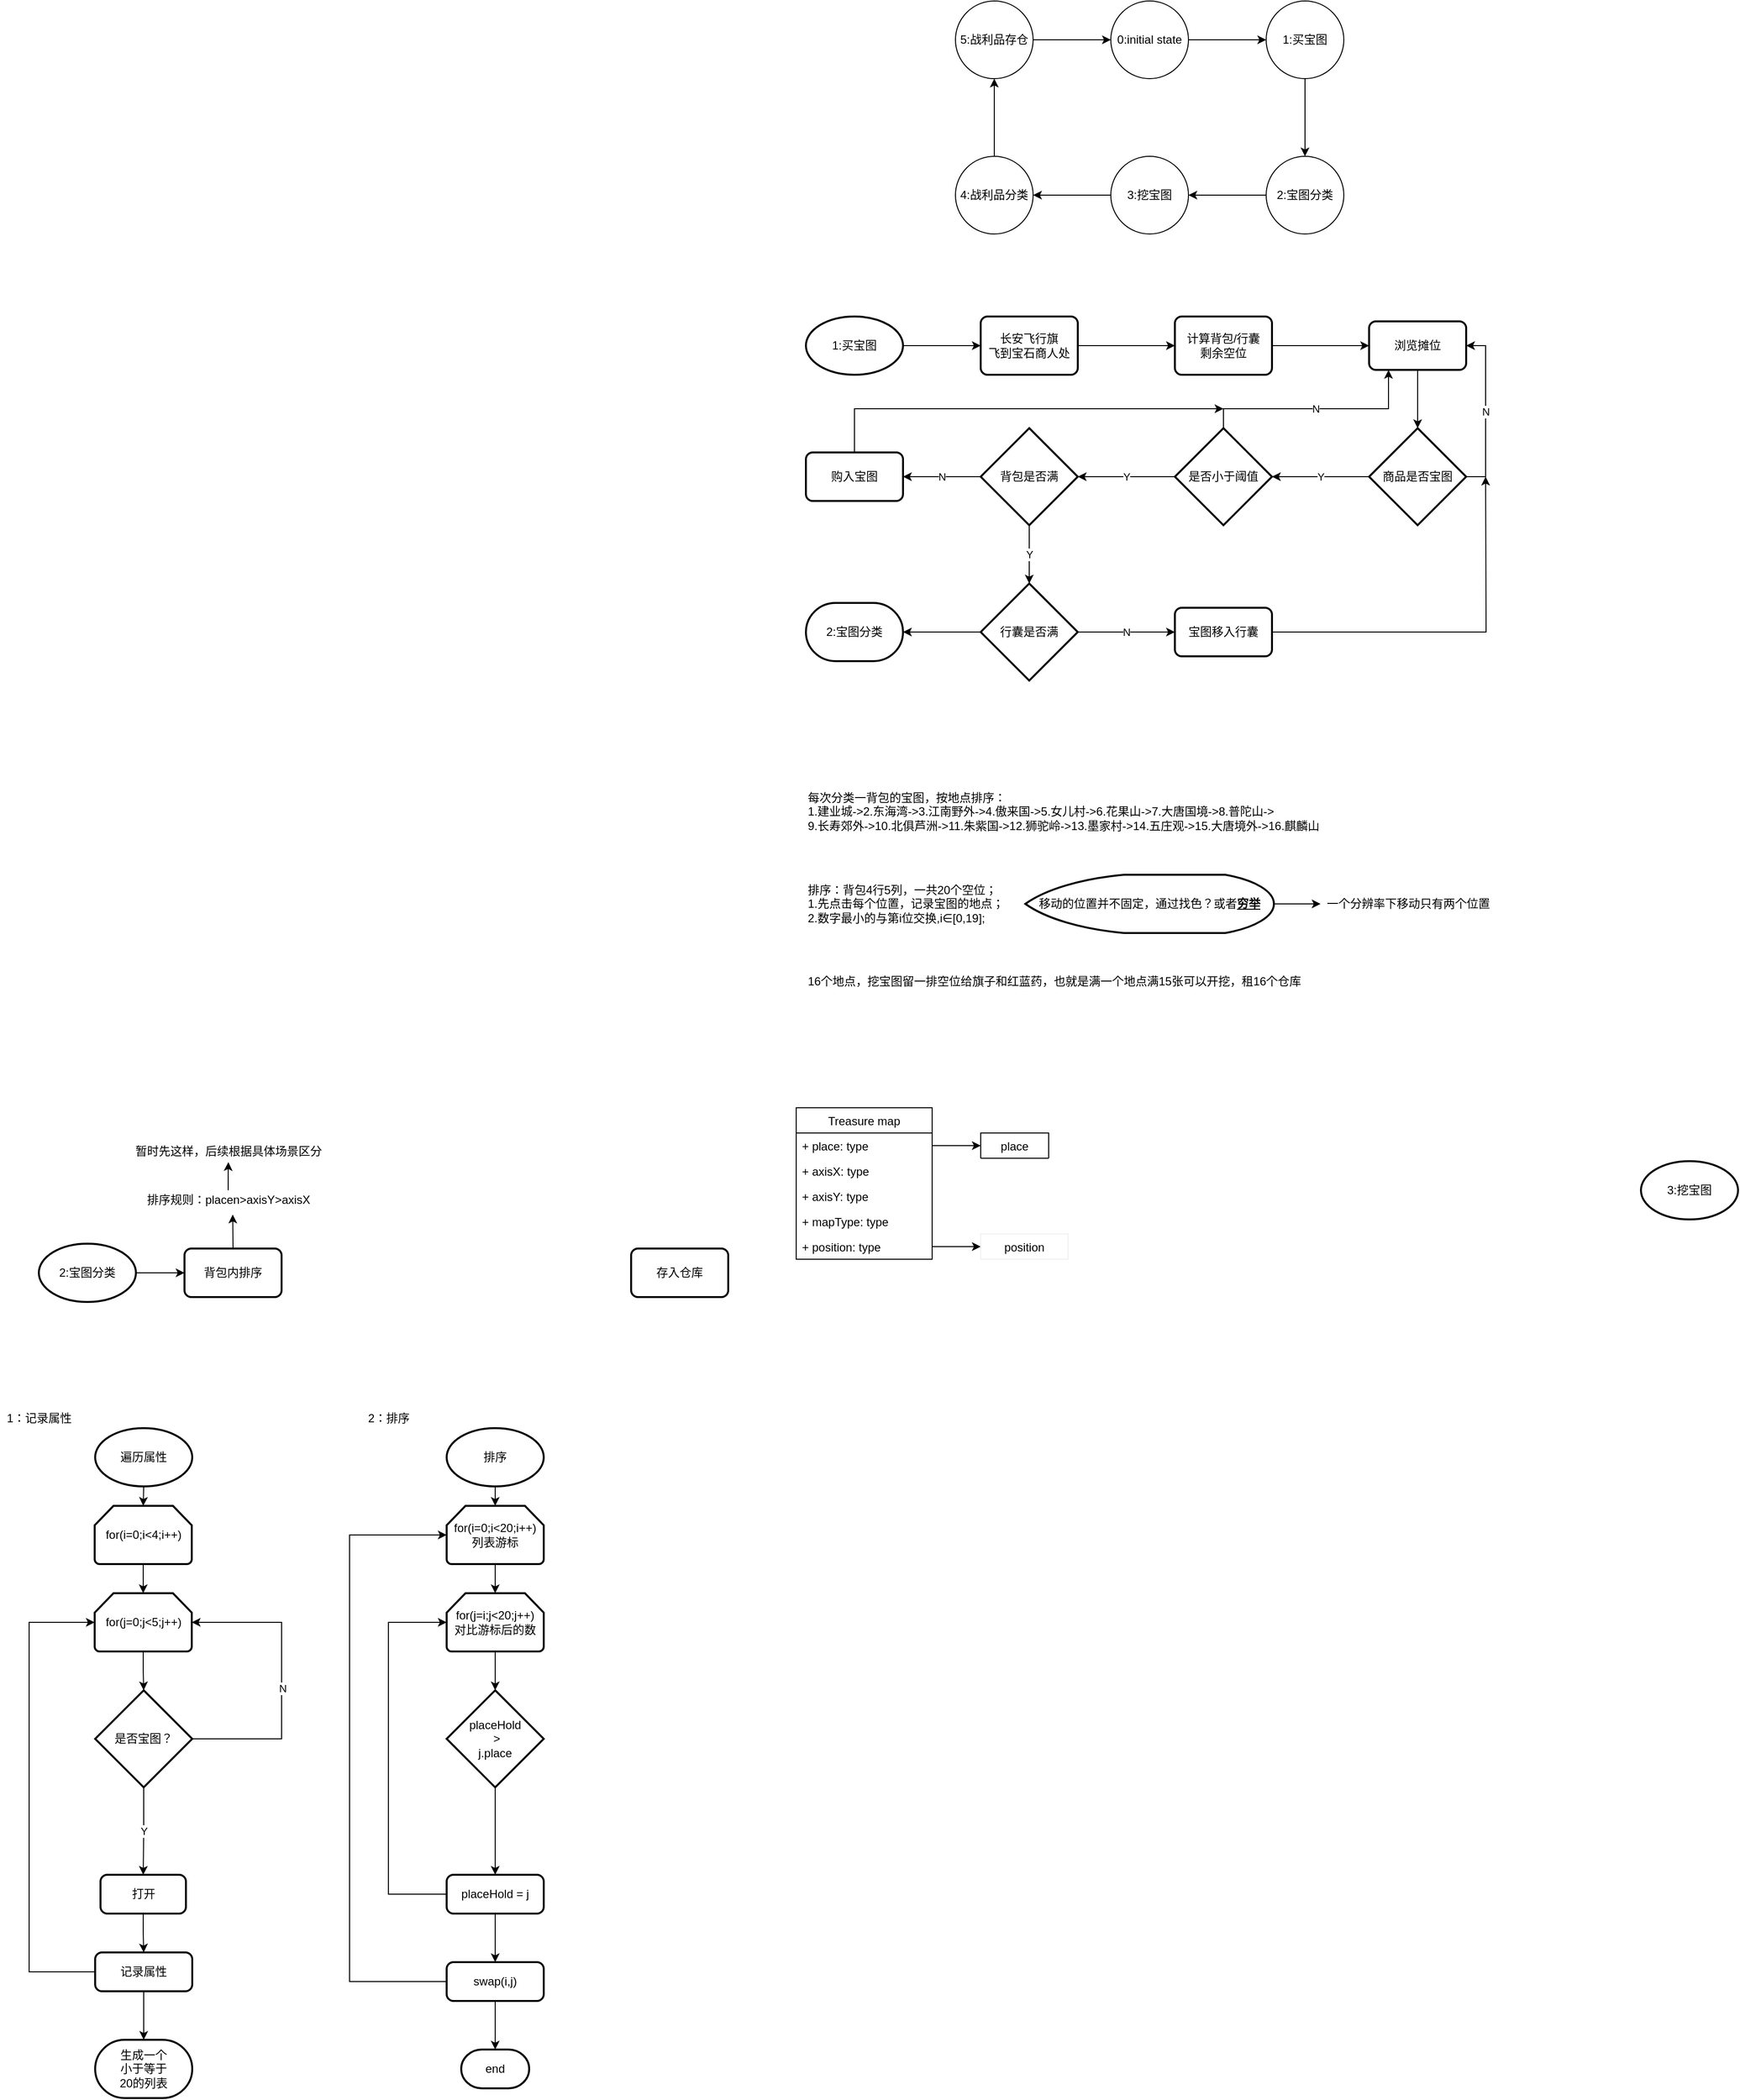 <mxfile version="14.1.8" type="device"><diagram id="gUuXbQwl-zZjovnJtOdA" name="第 1 页"><mxGraphModel dx="1210" dy="705" grid="1" gridSize="10" guides="1" tooltips="1" connect="1" arrows="1" fold="1" page="1" pageScale="1" pageWidth="827" pageHeight="1169" math="0" shadow="0"><root><mxCell id="0"/><mxCell id="1" parent="0"/><mxCell id="kS6UL8YkrD5KQLBfYXW--7" style="edgeStyle=orthogonalEdgeStyle;rounded=0;orthogonalLoop=1;jettySize=auto;html=1;entryX=0;entryY=0.5;entryDx=0;entryDy=0;" parent="1" source="kS6UL8YkrD5KQLBfYXW--2" target="kS6UL8YkrD5KQLBfYXW--4" edge="1"><mxGeometry relative="1" as="geometry"/></mxCell><mxCell id="kS6UL8YkrD5KQLBfYXW--2" value="&lt;span&gt;0:initial state&lt;/span&gt;" style="ellipse;whiteSpace=wrap;html=1;aspect=fixed;" parent="1" vertex="1"><mxGeometry x="374" y="40" width="80" height="80" as="geometry"/></mxCell><mxCell id="kS6UL8YkrD5KQLBfYXW--10" style="edgeStyle=orthogonalEdgeStyle;rounded=0;orthogonalLoop=1;jettySize=auto;html=1;entryX=1;entryY=0.5;entryDx=0;entryDy=0;" parent="1" source="kS6UL8YkrD5KQLBfYXW--3" target="kS6UL8YkrD5KQLBfYXW--6" edge="1"><mxGeometry relative="1" as="geometry"/></mxCell><mxCell id="kS6UL8YkrD5KQLBfYXW--3" value="3:挖宝图" style="ellipse;whiteSpace=wrap;html=1;aspect=fixed;" parent="1" vertex="1"><mxGeometry x="374" y="200" width="80" height="80" as="geometry"/></mxCell><mxCell id="kS6UL8YkrD5KQLBfYXW--8" style="edgeStyle=orthogonalEdgeStyle;rounded=0;orthogonalLoop=1;jettySize=auto;html=1;entryX=0.5;entryY=0;entryDx=0;entryDy=0;" parent="1" source="kS6UL8YkrD5KQLBfYXW--4" target="kS6UL8YkrD5KQLBfYXW--5" edge="1"><mxGeometry relative="1" as="geometry"/></mxCell><mxCell id="kS6UL8YkrD5KQLBfYXW--4" value="1:买宝图" style="ellipse;whiteSpace=wrap;html=1;aspect=fixed;" parent="1" vertex="1"><mxGeometry x="534" y="40" width="80" height="80" as="geometry"/></mxCell><mxCell id="kS6UL8YkrD5KQLBfYXW--9" style="edgeStyle=orthogonalEdgeStyle;rounded=0;orthogonalLoop=1;jettySize=auto;html=1;entryX=1;entryY=0.5;entryDx=0;entryDy=0;" parent="1" source="kS6UL8YkrD5KQLBfYXW--5" target="kS6UL8YkrD5KQLBfYXW--3" edge="1"><mxGeometry relative="1" as="geometry"/></mxCell><mxCell id="kS6UL8YkrD5KQLBfYXW--5" value="2:宝图分类" style="ellipse;whiteSpace=wrap;html=1;aspect=fixed;" parent="1" vertex="1"><mxGeometry x="534" y="200" width="80" height="80" as="geometry"/></mxCell><mxCell id="kS6UL8YkrD5KQLBfYXW--13" style="edgeStyle=orthogonalEdgeStyle;rounded=0;orthogonalLoop=1;jettySize=auto;html=1;entryX=0.5;entryY=1;entryDx=0;entryDy=0;" parent="1" source="kS6UL8YkrD5KQLBfYXW--6" target="kS6UL8YkrD5KQLBfYXW--12" edge="1"><mxGeometry relative="1" as="geometry"/></mxCell><mxCell id="kS6UL8YkrD5KQLBfYXW--6" value="4:战利品分类" style="ellipse;whiteSpace=wrap;html=1;aspect=fixed;" parent="1" vertex="1"><mxGeometry x="214" y="200" width="80" height="80" as="geometry"/></mxCell><mxCell id="kS6UL8YkrD5KQLBfYXW--14" style="edgeStyle=orthogonalEdgeStyle;rounded=0;orthogonalLoop=1;jettySize=auto;html=1;entryX=0;entryY=0.5;entryDx=0;entryDy=0;" parent="1" source="kS6UL8YkrD5KQLBfYXW--12" target="kS6UL8YkrD5KQLBfYXW--2" edge="1"><mxGeometry relative="1" as="geometry"/></mxCell><mxCell id="kS6UL8YkrD5KQLBfYXW--12" value="5:战利品存仓" style="ellipse;whiteSpace=wrap;html=1;aspect=fixed;" parent="1" vertex="1"><mxGeometry x="214" y="40" width="80" height="80" as="geometry"/></mxCell><mxCell id="kS6UL8YkrD5KQLBfYXW--43" style="edgeStyle=orthogonalEdgeStyle;rounded=0;orthogonalLoop=1;jettySize=auto;html=1;entryX=0;entryY=0.5;entryDx=0;entryDy=0;" parent="1" source="kS6UL8YkrD5KQLBfYXW--28" target="kS6UL8YkrD5KQLBfYXW--31" edge="1"><mxGeometry relative="1" as="geometry"/></mxCell><mxCell id="kS6UL8YkrD5KQLBfYXW--28" value="1:买宝图" style="strokeWidth=2;html=1;shape=mxgraph.flowchart.start_1;whiteSpace=wrap;" parent="1" vertex="1"><mxGeometry x="60" y="365" width="100" height="60" as="geometry"/></mxCell><mxCell id="kS6UL8YkrD5KQLBfYXW--45" style="edgeStyle=orthogonalEdgeStyle;rounded=0;orthogonalLoop=1;jettySize=auto;html=1;entryX=0;entryY=0.5;entryDx=0;entryDy=0;" parent="1" source="kS6UL8YkrD5KQLBfYXW--29" target="kS6UL8YkrD5KQLBfYXW--32" edge="1"><mxGeometry relative="1" as="geometry"/></mxCell><mxCell id="kS6UL8YkrD5KQLBfYXW--29" value="计算背包/行囊&lt;br&gt;剩余空位" style="rounded=1;whiteSpace=wrap;html=1;absoluteArcSize=1;arcSize=14;strokeWidth=2;" parent="1" vertex="1"><mxGeometry x="440" y="365" width="100" height="60" as="geometry"/></mxCell><mxCell id="kS6UL8YkrD5KQLBfYXW--44" style="edgeStyle=orthogonalEdgeStyle;rounded=0;orthogonalLoop=1;jettySize=auto;html=1;entryX=0;entryY=0.5;entryDx=0;entryDy=0;" parent="1" source="kS6UL8YkrD5KQLBfYXW--31" target="kS6UL8YkrD5KQLBfYXW--29" edge="1"><mxGeometry relative="1" as="geometry"/></mxCell><mxCell id="kS6UL8YkrD5KQLBfYXW--31" value="&lt;span&gt;长安飞行旗&lt;/span&gt;&lt;br&gt;&lt;span&gt;飞到宝石商人处&lt;/span&gt;" style="rounded=1;whiteSpace=wrap;html=1;absoluteArcSize=1;arcSize=14;strokeWidth=2;" parent="1" vertex="1"><mxGeometry x="240" y="365" width="100" height="60" as="geometry"/></mxCell><mxCell id="kS6UL8YkrD5KQLBfYXW--46" style="edgeStyle=orthogonalEdgeStyle;rounded=0;orthogonalLoop=1;jettySize=auto;html=1;entryX=0.5;entryY=0;entryDx=0;entryDy=0;entryPerimeter=0;" parent="1" source="kS6UL8YkrD5KQLBfYXW--32" target="kS6UL8YkrD5KQLBfYXW--33" edge="1"><mxGeometry relative="1" as="geometry"/></mxCell><mxCell id="kS6UL8YkrD5KQLBfYXW--32" value="&lt;span&gt;浏览摊位&lt;/span&gt;" style="rounded=1;whiteSpace=wrap;html=1;absoluteArcSize=1;arcSize=14;strokeWidth=2;" parent="1" vertex="1"><mxGeometry x="640" y="370" width="100" height="50" as="geometry"/></mxCell><mxCell id="kS6UL8YkrD5KQLBfYXW--47" value="Y" style="edgeStyle=orthogonalEdgeStyle;rounded=0;orthogonalLoop=1;jettySize=auto;html=1;entryX=1;entryY=0.5;entryDx=0;entryDy=0;entryPerimeter=0;" parent="1" source="kS6UL8YkrD5KQLBfYXW--33" target="kS6UL8YkrD5KQLBfYXW--34" edge="1"><mxGeometry relative="1" as="geometry"/></mxCell><mxCell id="kS6UL8YkrD5KQLBfYXW--50" value="N" style="edgeStyle=orthogonalEdgeStyle;rounded=0;orthogonalLoop=1;jettySize=auto;html=1;entryX=1;entryY=0.5;entryDx=0;entryDy=0;" parent="1" source="kS6UL8YkrD5KQLBfYXW--33" target="kS6UL8YkrD5KQLBfYXW--32" edge="1"><mxGeometry relative="1" as="geometry"><Array as="points"><mxPoint x="760" y="530"/><mxPoint x="760" y="395"/></Array></mxGeometry></mxCell><mxCell id="kS6UL8YkrD5KQLBfYXW--33" value="商品是否宝图" style="strokeWidth=2;html=1;shape=mxgraph.flowchart.decision;whiteSpace=wrap;" parent="1" vertex="1"><mxGeometry x="640" y="480" width="100" height="100" as="geometry"/></mxCell><mxCell id="kS6UL8YkrD5KQLBfYXW--48" value="Y" style="edgeStyle=orthogonalEdgeStyle;rounded=0;orthogonalLoop=1;jettySize=auto;html=1;entryX=1;entryY=0.5;entryDx=0;entryDy=0;entryPerimeter=0;" parent="1" source="kS6UL8YkrD5KQLBfYXW--34" target="kS6UL8YkrD5KQLBfYXW--42" edge="1"><mxGeometry relative="1" as="geometry"/></mxCell><mxCell id="kS6UL8YkrD5KQLBfYXW--51" value="N" style="edgeStyle=orthogonalEdgeStyle;rounded=0;orthogonalLoop=1;jettySize=auto;html=1;" parent="1" source="kS6UL8YkrD5KQLBfYXW--34" edge="1"><mxGeometry relative="1" as="geometry"><mxPoint x="660" y="420" as="targetPoint"/><Array as="points"><mxPoint x="490" y="460"/><mxPoint x="660" y="460"/></Array></mxGeometry></mxCell><mxCell id="kS6UL8YkrD5KQLBfYXW--34" value="是否小于阈值" style="strokeWidth=2;html=1;shape=mxgraph.flowchart.decision;whiteSpace=wrap;" parent="1" vertex="1"><mxGeometry x="440" y="480" width="100" height="100" as="geometry"/></mxCell><mxCell id="kS6UL8YkrD5KQLBfYXW--53" style="edgeStyle=orthogonalEdgeStyle;rounded=0;orthogonalLoop=1;jettySize=auto;html=1;exitX=0.5;exitY=0;exitDx=0;exitDy=0;" parent="1" source="kS6UL8YkrD5KQLBfYXW--41" edge="1"><mxGeometry relative="1" as="geometry"><mxPoint x="490" y="460" as="targetPoint"/><Array as="points"><mxPoint x="110" y="460"/></Array></mxGeometry></mxCell><mxCell id="kS6UL8YkrD5KQLBfYXW--41" value="购入宝图" style="rounded=1;whiteSpace=wrap;html=1;absoluteArcSize=1;arcSize=14;strokeWidth=2;" parent="1" vertex="1"><mxGeometry x="60" y="505" width="100" height="50" as="geometry"/></mxCell><mxCell id="kS6UL8YkrD5KQLBfYXW--49" value="N" style="edgeStyle=orthogonalEdgeStyle;rounded=0;orthogonalLoop=1;jettySize=auto;html=1;entryX=1;entryY=0.5;entryDx=0;entryDy=0;" parent="1" source="kS6UL8YkrD5KQLBfYXW--42" target="kS6UL8YkrD5KQLBfYXW--41" edge="1"><mxGeometry relative="1" as="geometry"/></mxCell><mxCell id="kS6UL8YkrD5KQLBfYXW--55" value="Y" style="edgeStyle=orthogonalEdgeStyle;rounded=0;orthogonalLoop=1;jettySize=auto;html=1;entryX=0.5;entryY=0;entryDx=0;entryDy=0;entryPerimeter=0;" parent="1" source="kS6UL8YkrD5KQLBfYXW--42" target="kS6UL8YkrD5KQLBfYXW--54" edge="1"><mxGeometry relative="1" as="geometry"/></mxCell><mxCell id="kS6UL8YkrD5KQLBfYXW--42" value="背包是否满" style="strokeWidth=2;html=1;shape=mxgraph.flowchart.decision;whiteSpace=wrap;" parent="1" vertex="1"><mxGeometry x="240" y="480" width="100" height="100" as="geometry"/></mxCell><mxCell id="kS6UL8YkrD5KQLBfYXW--57" style="edgeStyle=orthogonalEdgeStyle;rounded=0;orthogonalLoop=1;jettySize=auto;html=1;" parent="1" source="kS6UL8YkrD5KQLBfYXW--52" edge="1"><mxGeometry relative="1" as="geometry"><mxPoint x="760" y="530" as="targetPoint"/></mxGeometry></mxCell><mxCell id="kS6UL8YkrD5KQLBfYXW--52" value="宝图移入行囊" style="rounded=1;whiteSpace=wrap;html=1;absoluteArcSize=1;arcSize=14;strokeWidth=2;" parent="1" vertex="1"><mxGeometry x="440" y="665" width="100" height="50" as="geometry"/></mxCell><mxCell id="kS6UL8YkrD5KQLBfYXW--56" value="N" style="edgeStyle=orthogonalEdgeStyle;rounded=0;orthogonalLoop=1;jettySize=auto;html=1;entryX=0;entryY=0.5;entryDx=0;entryDy=0;" parent="1" source="kS6UL8YkrD5KQLBfYXW--54" target="kS6UL8YkrD5KQLBfYXW--52" edge="1"><mxGeometry relative="1" as="geometry"/></mxCell><mxCell id="kS6UL8YkrD5KQLBfYXW--59" style="edgeStyle=orthogonalEdgeStyle;rounded=0;orthogonalLoop=1;jettySize=auto;html=1;entryX=1;entryY=0.5;entryDx=0;entryDy=0;entryPerimeter=0;" parent="1" source="kS6UL8YkrD5KQLBfYXW--54" target="kS6UL8YkrD5KQLBfYXW--58" edge="1"><mxGeometry relative="1" as="geometry"/></mxCell><mxCell id="kS6UL8YkrD5KQLBfYXW--54" value="行囊是否满" style="strokeWidth=2;html=1;shape=mxgraph.flowchart.decision;whiteSpace=wrap;" parent="1" vertex="1"><mxGeometry x="240" y="640" width="100" height="100" as="geometry"/></mxCell><mxCell id="kS6UL8YkrD5KQLBfYXW--58" value="2:宝图分类" style="strokeWidth=2;html=1;shape=mxgraph.flowchart.terminator;whiteSpace=wrap;" parent="1" vertex="1"><mxGeometry x="60" y="660" width="100" height="60" as="geometry"/></mxCell><mxCell id="lgaUjvDQBnJmGDdSgXHG-50" style="edgeStyle=orthogonalEdgeStyle;rounded=0;orthogonalLoop=1;jettySize=auto;html=1;entryX=0;entryY=0.5;entryDx=0;entryDy=0;" parent="1" source="kS6UL8YkrD5KQLBfYXW--60" target="kS6UL8YkrD5KQLBfYXW--65" edge="1"><mxGeometry relative="1" as="geometry"/></mxCell><mxCell id="kS6UL8YkrD5KQLBfYXW--60" value="2:宝图分类" style="strokeWidth=2;html=1;shape=mxgraph.flowchart.start_1;whiteSpace=wrap;" parent="1" vertex="1"><mxGeometry x="-730" y="1320" width="100" height="60" as="geometry"/></mxCell><mxCell id="kS6UL8YkrD5KQLBfYXW--61" value="&lt;span&gt;3:挖宝图&lt;/span&gt;" style="strokeWidth=2;html=1;shape=mxgraph.flowchart.start_1;whiteSpace=wrap;" parent="1" vertex="1"><mxGeometry x="920" y="1235" width="100" height="60" as="geometry"/></mxCell><mxCell id="kS6UL8YkrD5KQLBfYXW--62" value="&lt;div&gt;&lt;span&gt;每次分类一背包的宝图，按地点排序：&lt;/span&gt;&lt;/div&gt;1.建业城-&amp;gt;2.东海湾-&amp;gt;3.江南野外-&amp;gt;4.傲来国-&amp;gt;5.女儿村-&amp;gt;6.花果山-&amp;gt;7.大唐国境-&amp;gt;8.普陀山-&amp;gt;&lt;br&gt;9.长寿郊外-&amp;gt;10.北俱芦洲-&amp;gt;11.朱紫国-&amp;gt;12.狮驼岭-&amp;gt;13.墨家村-&amp;gt;14.五庄观-&amp;gt;15.大唐境外-&amp;gt;16.麒麟山" style="text;html=1;align=left;verticalAlign=middle;resizable=0;points=[];autosize=1;" parent="1" vertex="1"><mxGeometry x="60" y="850" width="540" height="50" as="geometry"/></mxCell><mxCell id="kS6UL8YkrD5KQLBfYXW--63" value="排序：背包4行5列，一共20个空位；&lt;br&gt;1.先点击每个位置，记录宝图的地点；&lt;br&gt;2.数字最小的与第i位交换,i∈[0,19];&lt;br&gt;" style="text;html=1;align=left;verticalAlign=middle;resizable=0;points=[];autosize=1;" parent="1" vertex="1"><mxGeometry x="60" y="945" width="220" height="50" as="geometry"/></mxCell><mxCell id="lgaUjvDQBnJmGDdSgXHG-1" style="edgeStyle=orthogonalEdgeStyle;rounded=0;orthogonalLoop=1;jettySize=auto;html=1;" parent="1" source="kS6UL8YkrD5KQLBfYXW--64" edge="1"><mxGeometry relative="1" as="geometry"><mxPoint x="590" y="970" as="targetPoint"/></mxGeometry></mxCell><mxCell id="kS6UL8YkrD5KQLBfYXW--64" value="移动的位置并不固定，通过找色？或者&lt;b&gt;&lt;u&gt;穷举&lt;/u&gt;&lt;/b&gt;" style="strokeWidth=2;html=1;shape=mxgraph.flowchart.display;whiteSpace=wrap;" parent="1" vertex="1"><mxGeometry x="286" y="940" width="256" height="60" as="geometry"/></mxCell><mxCell id="lgaUjvDQBnJmGDdSgXHG-34" style="edgeStyle=orthogonalEdgeStyle;rounded=0;orthogonalLoop=1;jettySize=auto;html=1;entryX=0.526;entryY=1.25;entryDx=0;entryDy=0;entryPerimeter=0;" parent="1" target="lgaUjvDQBnJmGDdSgXHG-33" edge="1"><mxGeometry relative="1" as="geometry"><mxPoint x="-530" y="1325" as="sourcePoint"/></mxGeometry></mxCell><mxCell id="kS6UL8YkrD5KQLBfYXW--65" value="背包内排序" style="rounded=1;whiteSpace=wrap;html=1;absoluteArcSize=1;arcSize=14;strokeWidth=2;" parent="1" vertex="1"><mxGeometry x="-580" y="1325" width="100" height="50" as="geometry"/></mxCell><mxCell id="kS6UL8YkrD5KQLBfYXW--66" value="存入仓库" style="rounded=1;whiteSpace=wrap;html=1;absoluteArcSize=1;arcSize=14;strokeWidth=2;" parent="1" vertex="1"><mxGeometry x="-120" y="1325" width="100" height="50" as="geometry"/></mxCell><mxCell id="kS6UL8YkrD5KQLBfYXW--68" value="16个地点，挖宝图留一排空位给旗子和红蓝药，也就是满一个地点满15张可以开挖，租16个仓库" style="text;html=1;align=left;verticalAlign=middle;resizable=0;points=[];autosize=1;" parent="1" vertex="1"><mxGeometry x="60" y="1040" width="520" height="20" as="geometry"/></mxCell><mxCell id="lgaUjvDQBnJmGDdSgXHG-2" value="一个分辨率下移动只有两个位置" style="text;html=1;align=center;verticalAlign=middle;resizable=0;points=[];autosize=1;" parent="1" vertex="1"><mxGeometry x="590" y="960" width="180" height="20" as="geometry"/></mxCell><mxCell id="lgaUjvDQBnJmGDdSgXHG-3" value="Treasure map" style="swimlane;fontStyle=0;childLayout=stackLayout;horizontal=1;startSize=26;fillColor=none;horizontalStack=0;resizeParent=1;resizeParentMax=0;resizeLast=0;collapsible=1;marginBottom=0;" parent="1" vertex="1"><mxGeometry x="50" y="1180" width="140" height="156" as="geometry"/></mxCell><mxCell id="lgaUjvDQBnJmGDdSgXHG-4" value="+ place: type" style="text;strokeColor=none;fillColor=none;align=left;verticalAlign=top;spacingLeft=4;spacingRight=4;overflow=hidden;rotatable=0;points=[[0,0.5],[1,0.5]];portConstraint=eastwest;" parent="lgaUjvDQBnJmGDdSgXHG-3" vertex="1"><mxGeometry y="26" width="140" height="26" as="geometry"/></mxCell><mxCell id="lgaUjvDQBnJmGDdSgXHG-5" value="+ axisX: type" style="text;strokeColor=none;fillColor=none;align=left;verticalAlign=top;spacingLeft=4;spacingRight=4;overflow=hidden;rotatable=0;points=[[0,0.5],[1,0.5]];portConstraint=eastwest;" parent="lgaUjvDQBnJmGDdSgXHG-3" vertex="1"><mxGeometry y="52" width="140" height="26" as="geometry"/></mxCell><mxCell id="lgaUjvDQBnJmGDdSgXHG-32" value="+ axisY: type" style="text;strokeColor=none;fillColor=none;align=left;verticalAlign=top;spacingLeft=4;spacingRight=4;overflow=hidden;rotatable=0;points=[[0,0.5],[1,0.5]];portConstraint=eastwest;" parent="lgaUjvDQBnJmGDdSgXHG-3" vertex="1"><mxGeometry y="78" width="140" height="26" as="geometry"/></mxCell><mxCell id="lgaUjvDQBnJmGDdSgXHG-6" value="+ mapType: type" style="text;strokeColor=none;fillColor=none;align=left;verticalAlign=top;spacingLeft=4;spacingRight=4;overflow=hidden;rotatable=0;points=[[0,0.5],[1,0.5]];portConstraint=eastwest;" parent="lgaUjvDQBnJmGDdSgXHG-3" vertex="1"><mxGeometry y="104" width="140" height="26" as="geometry"/></mxCell><mxCell id="lgaUjvDQBnJmGDdSgXHG-37" value="+ position: type" style="text;strokeColor=none;fillColor=none;align=left;verticalAlign=top;spacingLeft=4;spacingRight=4;overflow=hidden;rotatable=0;points=[[0,0.5],[1,0.5]];portConstraint=eastwest;" parent="lgaUjvDQBnJmGDdSgXHG-3" vertex="1"><mxGeometry y="130" width="140" height="26" as="geometry"/></mxCell><mxCell id="lgaUjvDQBnJmGDdSgXHG-7" value="place" style="swimlane;fontStyle=0;childLayout=stackLayout;horizontal=1;startSize=26;fillColor=none;horizontalStack=0;resizeParent=1;resizeParentMax=0;resizeLast=0;collapsible=1;marginBottom=0;" parent="1" vertex="1" collapsed="1"><mxGeometry x="240" y="1206" width="70" height="26" as="geometry"><mxRectangle x="240" y="1206" width="140" height="468" as="alternateBounds"/></mxGeometry></mxCell><mxCell id="lgaUjvDQBnJmGDdSgXHG-8" value="+ JY: type" style="text;strokeColor=none;fillColor=none;align=left;verticalAlign=top;spacingLeft=4;spacingRight=4;overflow=hidden;rotatable=0;points=[[0,0.5],[1,0.5]];portConstraint=eastwest;" parent="lgaUjvDQBnJmGDdSgXHG-7" vertex="1"><mxGeometry y="26" width="70" height="26" as="geometry"/></mxCell><mxCell id="lgaUjvDQBnJmGDdSgXHG-9" value="+ DH: type" style="text;strokeColor=none;fillColor=none;align=left;verticalAlign=top;spacingLeft=4;spacingRight=4;overflow=hidden;rotatable=0;points=[[0,0.5],[1,0.5]];portConstraint=eastwest;" parent="lgaUjvDQBnJmGDdSgXHG-7" vertex="1"><mxGeometry y="52" width="70" height="28" as="geometry"/></mxCell><mxCell id="lgaUjvDQBnJmGDdSgXHG-18" value="+ JN: type" style="text;strokeColor=none;fillColor=none;align=left;verticalAlign=top;spacingLeft=4;spacingRight=4;overflow=hidden;rotatable=0;points=[[0,0.5],[1,0.5]];portConstraint=eastwest;" parent="lgaUjvDQBnJmGDdSgXHG-7" vertex="1"><mxGeometry y="80" width="70" height="28" as="geometry"/></mxCell><mxCell id="lgaUjvDQBnJmGDdSgXHG-21" value="+ AL: type" style="text;strokeColor=none;fillColor=none;align=left;verticalAlign=top;spacingLeft=4;spacingRight=4;overflow=hidden;rotatable=0;points=[[0,0.5],[1,0.5]];portConstraint=eastwest;" parent="lgaUjvDQBnJmGDdSgXHG-7" vertex="1"><mxGeometry y="108" width="70" height="28" as="geometry"/></mxCell><mxCell id="lgaUjvDQBnJmGDdSgXHG-22" value="+ NE: type" style="text;strokeColor=none;fillColor=none;align=left;verticalAlign=top;spacingLeft=4;spacingRight=4;overflow=hidden;rotatable=0;points=[[0,0.5],[1,0.5]];portConstraint=eastwest;" parent="lgaUjvDQBnJmGDdSgXHG-7" vertex="1"><mxGeometry y="136" width="70" height="28" as="geometry"/></mxCell><mxCell id="lgaUjvDQBnJmGDdSgXHG-23" value="+ HG: type" style="text;strokeColor=none;fillColor=none;align=left;verticalAlign=top;spacingLeft=4;spacingRight=4;overflow=hidden;rotatable=0;points=[[0,0.5],[1,0.5]];portConstraint=eastwest;" parent="lgaUjvDQBnJmGDdSgXHG-7" vertex="1"><mxGeometry y="164" width="70" height="28" as="geometry"/></mxCell><mxCell id="lgaUjvDQBnJmGDdSgXHG-24" value="+ DTGJ: type" style="text;strokeColor=none;fillColor=none;align=left;verticalAlign=top;spacingLeft=4;spacingRight=4;overflow=hidden;rotatable=0;points=[[0,0.5],[1,0.5]];portConstraint=eastwest;" parent="lgaUjvDQBnJmGDdSgXHG-7" vertex="1"><mxGeometry y="192" width="70" height="28" as="geometry"/></mxCell><mxCell id="lgaUjvDQBnJmGDdSgXHG-25" value="+ PT: type" style="text;strokeColor=none;fillColor=none;align=left;verticalAlign=top;spacingLeft=4;spacingRight=4;overflow=hidden;rotatable=0;points=[[0,0.5],[1,0.5]];portConstraint=eastwest;" parent="lgaUjvDQBnJmGDdSgXHG-7" vertex="1"><mxGeometry y="220" width="70" height="28" as="geometry"/></mxCell><mxCell id="lgaUjvDQBnJmGDdSgXHG-26" value="+ CSJW: type" style="text;strokeColor=none;fillColor=none;align=left;verticalAlign=top;spacingLeft=4;spacingRight=4;overflow=hidden;rotatable=0;points=[[0,0.5],[1,0.5]];portConstraint=eastwest;" parent="lgaUjvDQBnJmGDdSgXHG-7" vertex="1"><mxGeometry y="248" width="70" height="28" as="geometry"/></mxCell><mxCell id="lgaUjvDQBnJmGDdSgXHG-27" value="+ BJ: type" style="text;strokeColor=none;fillColor=none;align=left;verticalAlign=top;spacingLeft=4;spacingRight=4;overflow=hidden;rotatable=0;points=[[0,0.5],[1,0.5]];portConstraint=eastwest;" parent="lgaUjvDQBnJmGDdSgXHG-7" vertex="1"><mxGeometry y="276" width="70" height="28" as="geometry"/></mxCell><mxCell id="lgaUjvDQBnJmGDdSgXHG-28" value="+ ZZ: type" style="text;strokeColor=none;fillColor=none;align=left;verticalAlign=top;spacingLeft=4;spacingRight=4;overflow=hidden;rotatable=0;points=[[0,0.5],[1,0.5]];portConstraint=eastwest;" parent="lgaUjvDQBnJmGDdSgXHG-7" vertex="1"><mxGeometry y="304" width="70" height="28" as="geometry"/></mxCell><mxCell id="lgaUjvDQBnJmGDdSgXHG-29" value="+ STL: type" style="text;strokeColor=none;fillColor=none;align=left;verticalAlign=top;spacingLeft=4;spacingRight=4;overflow=hidden;rotatable=0;points=[[0,0.5],[1,0.5]];portConstraint=eastwest;" parent="lgaUjvDQBnJmGDdSgXHG-7" vertex="1"><mxGeometry y="332" width="70" height="28" as="geometry"/></mxCell><mxCell id="lgaUjvDQBnJmGDdSgXHG-30" value="+ MJ: type" style="text;strokeColor=none;fillColor=none;align=left;verticalAlign=top;spacingLeft=4;spacingRight=4;overflow=hidden;rotatable=0;points=[[0,0.5],[1,0.5]];portConstraint=eastwest;" parent="lgaUjvDQBnJmGDdSgXHG-7" vertex="1"><mxGeometry y="360" width="70" height="28" as="geometry"/></mxCell><mxCell id="lgaUjvDQBnJmGDdSgXHG-19" value="+ WZ: type" style="text;strokeColor=none;fillColor=none;align=left;verticalAlign=top;spacingLeft=4;spacingRight=4;overflow=hidden;rotatable=0;points=[[0,0.5],[1,0.5]];portConstraint=eastwest;" parent="lgaUjvDQBnJmGDdSgXHG-7" vertex="1"><mxGeometry y="388" width="70" height="28" as="geometry"/></mxCell><mxCell id="lgaUjvDQBnJmGDdSgXHG-20" value="+ DTJW: type" style="text;strokeColor=none;fillColor=none;align=left;verticalAlign=top;spacingLeft=4;spacingRight=4;overflow=hidden;rotatable=0;points=[[0,0.5],[1,0.5]];portConstraint=eastwest;" parent="lgaUjvDQBnJmGDdSgXHG-7" vertex="1"><mxGeometry y="416" width="70" height="28" as="geometry"/></mxCell><mxCell id="lgaUjvDQBnJmGDdSgXHG-10" value="+ QLS: type" style="text;strokeColor=none;fillColor=none;align=left;verticalAlign=top;spacingLeft=4;spacingRight=4;overflow=hidden;rotatable=0;points=[[0,0.5],[1,0.5]];portConstraint=eastwest;" parent="lgaUjvDQBnJmGDdSgXHG-7" vertex="1"><mxGeometry y="444" width="70" height="24" as="geometry"/></mxCell><mxCell id="lgaUjvDQBnJmGDdSgXHG-31" style="edgeStyle=orthogonalEdgeStyle;rounded=0;orthogonalLoop=1;jettySize=auto;html=1;exitX=1;exitY=0.5;exitDx=0;exitDy=0;entryX=0;entryY=0.5;entryDx=0;entryDy=0;" parent="1" source="lgaUjvDQBnJmGDdSgXHG-4" target="lgaUjvDQBnJmGDdSgXHG-7" edge="1"><mxGeometry relative="1" as="geometry"/></mxCell><mxCell id="lgaUjvDQBnJmGDdSgXHG-36" style="edgeStyle=orthogonalEdgeStyle;rounded=0;orthogonalLoop=1;jettySize=auto;html=1;entryX=0.501;entryY=1.05;entryDx=0;entryDy=0;entryPerimeter=0;" parent="1" source="lgaUjvDQBnJmGDdSgXHG-33" target="lgaUjvDQBnJmGDdSgXHG-35" edge="1"><mxGeometry relative="1" as="geometry"/></mxCell><mxCell id="lgaUjvDQBnJmGDdSgXHG-33" value="排序规则：placen&amp;gt;axisY&amp;gt;axisX" style="text;html=1;align=center;verticalAlign=middle;resizable=0;points=[];autosize=1;" parent="1" vertex="1"><mxGeometry x="-625" y="1265" width="180" height="20" as="geometry"/></mxCell><mxCell id="lgaUjvDQBnJmGDdSgXHG-35" value="暂时先这样，后续根据具体场景区分" style="text;html=1;align=center;verticalAlign=middle;resizable=0;points=[];autosize=1;" parent="1" vertex="1"><mxGeometry x="-640" y="1215" width="210" height="20" as="geometry"/></mxCell><mxCell id="lgaUjvDQBnJmGDdSgXHG-42" style="edgeStyle=orthogonalEdgeStyle;rounded=0;orthogonalLoop=1;jettySize=auto;html=1;entryX=0;entryY=0.5;entryDx=0;entryDy=0;" parent="1" source="lgaUjvDQBnJmGDdSgXHG-37" target="lgaUjvDQBnJmGDdSgXHG-43" edge="1"><mxGeometry relative="1" as="geometry"><mxPoint x="248.53" y="1323.302" as="targetPoint"/></mxGeometry></mxCell><mxCell id="lgaUjvDQBnJmGDdSgXHG-43" value="position" style="swimlane;fontStyle=0;childLayout=stackLayout;horizontal=1;startSize=26;fillColor=none;horizontalStack=0;resizeParent=1;resizeParentMax=0;resizeLast=0;collapsible=1;marginBottom=0;strokeColor=#f0f0f0;" parent="1" vertex="1" collapsed="1"><mxGeometry x="240" y="1310" width="90" height="26" as="geometry"><mxRectangle x="240" y="1310" width="160" height="104" as="alternateBounds"/></mxGeometry></mxCell><mxCell id="lgaUjvDQBnJmGDdSgXHG-44" value="+ package(x,y): type" style="text;strokeColor=none;fillColor=none;align=left;verticalAlign=top;spacingLeft=4;spacingRight=4;overflow=hidden;rotatable=0;points=[[0,0.5],[1,0.5]];portConstraint=eastwest;" parent="lgaUjvDQBnJmGDdSgXHG-43" vertex="1"><mxGeometry y="26" width="90" height="26" as="geometry"/></mxCell><mxCell id="lgaUjvDQBnJmGDdSgXHG-45" value="+ packageBackup(x,y): type" style="text;strokeColor=none;fillColor=none;align=left;verticalAlign=top;spacingLeft=4;spacingRight=4;overflow=hidden;rotatable=0;points=[[0,0.5],[1,0.5]];portConstraint=eastwest;" parent="lgaUjvDQBnJmGDdSgXHG-43" vertex="1"><mxGeometry y="52" width="90" height="26" as="geometry"/></mxCell><mxCell id="lgaUjvDQBnJmGDdSgXHG-46" value="+ repository(x,y): type" style="text;strokeColor=none;fillColor=none;align=left;verticalAlign=top;spacingLeft=4;spacingRight=4;overflow=hidden;rotatable=0;points=[[0,0.5],[1,0.5]];portConstraint=eastwest;" parent="lgaUjvDQBnJmGDdSgXHG-43" vertex="1"><mxGeometry y="78" width="90" height="26" as="geometry"/></mxCell><mxCell id="lgaUjvDQBnJmGDdSgXHG-56" style="edgeStyle=orthogonalEdgeStyle;rounded=0;orthogonalLoop=1;jettySize=auto;html=1;entryX=0.5;entryY=0;entryDx=0;entryDy=0;entryPerimeter=0;" parent="1" source="lgaUjvDQBnJmGDdSgXHG-48" target="lgaUjvDQBnJmGDdSgXHG-49" edge="1"><mxGeometry relative="1" as="geometry"/></mxCell><mxCell id="lgaUjvDQBnJmGDdSgXHG-48" value="for(i=0;i&amp;lt;4;i++)" style="strokeWidth=2;html=1;shape=mxgraph.flowchart.loop_limit;whiteSpace=wrap;" parent="1" vertex="1"><mxGeometry x="-672.5" y="1590" width="100" height="60" as="geometry"/></mxCell><mxCell id="lgaUjvDQBnJmGDdSgXHG-58" style="edgeStyle=orthogonalEdgeStyle;rounded=0;orthogonalLoop=1;jettySize=auto;html=1;entryX=0.5;entryY=0;entryDx=0;entryDy=0;entryPerimeter=0;" parent="1" source="lgaUjvDQBnJmGDdSgXHG-49" target="lgaUjvDQBnJmGDdSgXHG-57" edge="1"><mxGeometry relative="1" as="geometry"/></mxCell><mxCell id="lgaUjvDQBnJmGDdSgXHG-49" value="for(j=0;j&amp;lt;5;j++)" style="strokeWidth=2;html=1;shape=mxgraph.flowchart.loop_limit;whiteSpace=wrap;" parent="1" vertex="1"><mxGeometry x="-672.5" y="1680" width="100" height="60" as="geometry"/></mxCell><mxCell id="lgaUjvDQBnJmGDdSgXHG-55" style="edgeStyle=orthogonalEdgeStyle;rounded=0;orthogonalLoop=1;jettySize=auto;html=1;exitX=0.5;exitY=1;exitDx=0;exitDy=0;exitPerimeter=0;entryX=0.5;entryY=0;entryDx=0;entryDy=0;entryPerimeter=0;" parent="1" source="lgaUjvDQBnJmGDdSgXHG-54" target="lgaUjvDQBnJmGDdSgXHG-48" edge="1"><mxGeometry relative="1" as="geometry"/></mxCell><mxCell id="lgaUjvDQBnJmGDdSgXHG-54" value="遍历属性" style="strokeWidth=2;html=1;shape=mxgraph.flowchart.start_1;whiteSpace=wrap;" parent="1" vertex="1"><mxGeometry x="-672" y="1510" width="100" height="60" as="geometry"/></mxCell><mxCell id="lgaUjvDQBnJmGDdSgXHG-59" style="edgeStyle=orthogonalEdgeStyle;rounded=0;orthogonalLoop=1;jettySize=auto;html=1;entryX=1;entryY=0.5;entryDx=0;entryDy=0;entryPerimeter=0;" parent="1" source="lgaUjvDQBnJmGDdSgXHG-57" target="lgaUjvDQBnJmGDdSgXHG-49" edge="1"><mxGeometry relative="1" as="geometry"><Array as="points"><mxPoint x="-480" y="1830"/><mxPoint x="-480" y="1710"/></Array></mxGeometry></mxCell><mxCell id="lgaUjvDQBnJmGDdSgXHG-60" value="N" style="edgeLabel;html=1;align=center;verticalAlign=middle;resizable=0;points=[];" parent="lgaUjvDQBnJmGDdSgXHG-59" vertex="1" connectable="0"><mxGeometry x="-0.052" y="-1" relative="1" as="geometry"><mxPoint as="offset"/></mxGeometry></mxCell><mxCell id="lgaUjvDQBnJmGDdSgXHG-62" value="Y" style="edgeStyle=orthogonalEdgeStyle;rounded=0;orthogonalLoop=1;jettySize=auto;html=1;entryX=0.5;entryY=0;entryDx=0;entryDy=0;" parent="1" source="lgaUjvDQBnJmGDdSgXHG-57" target="lgaUjvDQBnJmGDdSgXHG-61" edge="1"><mxGeometry relative="1" as="geometry"/></mxCell><mxCell id="lgaUjvDQBnJmGDdSgXHG-57" value="是否宝图？" style="strokeWidth=2;html=1;shape=mxgraph.flowchart.decision;whiteSpace=wrap;" parent="1" vertex="1"><mxGeometry x="-672" y="1780" width="100" height="100" as="geometry"/></mxCell><mxCell id="lgaUjvDQBnJmGDdSgXHG-64" style="edgeStyle=orthogonalEdgeStyle;rounded=0;orthogonalLoop=1;jettySize=auto;html=1;entryX=0.5;entryY=0;entryDx=0;entryDy=0;" parent="1" source="lgaUjvDQBnJmGDdSgXHG-61" target="lgaUjvDQBnJmGDdSgXHG-63" edge="1"><mxGeometry relative="1" as="geometry"/></mxCell><mxCell id="lgaUjvDQBnJmGDdSgXHG-61" value="打开" style="rounded=1;whiteSpace=wrap;html=1;absoluteArcSize=1;arcSize=14;strokeWidth=2;" parent="1" vertex="1"><mxGeometry x="-666.5" y="1970" width="88" height="40" as="geometry"/></mxCell><mxCell id="lgaUjvDQBnJmGDdSgXHG-65" style="edgeStyle=orthogonalEdgeStyle;rounded=0;orthogonalLoop=1;jettySize=auto;html=1;entryX=0;entryY=0.5;entryDx=0;entryDy=0;entryPerimeter=0;exitX=0;exitY=0.5;exitDx=0;exitDy=0;" parent="1" source="lgaUjvDQBnJmGDdSgXHG-63" target="lgaUjvDQBnJmGDdSgXHG-49" edge="1"><mxGeometry relative="1" as="geometry"><Array as="points"><mxPoint x="-740" y="2070"/><mxPoint x="-740" y="1710"/></Array></mxGeometry></mxCell><mxCell id="lgaUjvDQBnJmGDdSgXHG-77" style="edgeStyle=orthogonalEdgeStyle;rounded=0;orthogonalLoop=1;jettySize=auto;html=1;entryX=0.5;entryY=0;entryDx=0;entryDy=0;entryPerimeter=0;" parent="1" source="lgaUjvDQBnJmGDdSgXHG-63" target="lgaUjvDQBnJmGDdSgXHG-76" edge="1"><mxGeometry relative="1" as="geometry"/></mxCell><mxCell id="lgaUjvDQBnJmGDdSgXHG-63" value="记录属性" style="rounded=1;whiteSpace=wrap;html=1;absoluteArcSize=1;arcSize=14;strokeWidth=2;" parent="1" vertex="1"><mxGeometry x="-672" y="2050" width="100" height="40" as="geometry"/></mxCell><mxCell id="lgaUjvDQBnJmGDdSgXHG-66" value="1：记录属性" style="text;html=1;align=center;verticalAlign=middle;resizable=0;points=[];autosize=1;" parent="1" vertex="1"><mxGeometry x="-770" y="1490" width="80" height="20" as="geometry"/></mxCell><mxCell id="lgaUjvDQBnJmGDdSgXHG-67" value="2：排序" style="text;html=1;align=center;verticalAlign=middle;resizable=0;points=[];autosize=1;" parent="1" vertex="1"><mxGeometry x="-400" y="1490" width="60" height="20" as="geometry"/></mxCell><mxCell id="lgaUjvDQBnJmGDdSgXHG-72" style="edgeStyle=orthogonalEdgeStyle;rounded=0;orthogonalLoop=1;jettySize=auto;html=1;exitX=0.5;exitY=1;exitDx=0;exitDy=0;exitPerimeter=0;entryX=0.5;entryY=0;entryDx=0;entryDy=0;entryPerimeter=0;" parent="1" source="lgaUjvDQBnJmGDdSgXHG-71" edge="1"><mxGeometry relative="1" as="geometry"><mxPoint x="-260" y="1590" as="targetPoint"/></mxGeometry></mxCell><mxCell id="lgaUjvDQBnJmGDdSgXHG-71" value="排序" style="strokeWidth=2;html=1;shape=mxgraph.flowchart.start_1;whiteSpace=wrap;" parent="1" vertex="1"><mxGeometry x="-310" y="1510" width="100" height="60" as="geometry"/></mxCell><mxCell id="lgaUjvDQBnJmGDdSgXHG-76" value="生成一个&lt;br&gt;小于等于&lt;br&gt;20的列表" style="strokeWidth=2;html=1;shape=mxgraph.flowchart.terminator;whiteSpace=wrap;fillColor=none;" parent="1" vertex="1"><mxGeometry x="-672" y="2140" width="100" height="60" as="geometry"/></mxCell><mxCell id="lgaUjvDQBnJmGDdSgXHG-80" style="edgeStyle=orthogonalEdgeStyle;rounded=0;orthogonalLoop=1;jettySize=auto;html=1;entryX=0.5;entryY=0;entryDx=0;entryDy=0;entryPerimeter=0;" parent="1" source="lgaUjvDQBnJmGDdSgXHG-78" target="lgaUjvDQBnJmGDdSgXHG-79" edge="1"><mxGeometry relative="1" as="geometry"/></mxCell><mxCell id="lgaUjvDQBnJmGDdSgXHG-78" value="for(i=0;i&amp;lt;20;i++)&lt;br&gt;列表游标" style="strokeWidth=2;html=1;shape=mxgraph.flowchart.loop_limit;whiteSpace=wrap;fillColor=none;" parent="1" vertex="1"><mxGeometry x="-310" y="1590" width="100" height="60" as="geometry"/></mxCell><mxCell id="lgaUjvDQBnJmGDdSgXHG-82" style="edgeStyle=orthogonalEdgeStyle;rounded=0;orthogonalLoop=1;jettySize=auto;html=1;entryX=0.5;entryY=0;entryDx=0;entryDy=0;entryPerimeter=0;" parent="1" source="lgaUjvDQBnJmGDdSgXHG-79" target="lgaUjvDQBnJmGDdSgXHG-81" edge="1"><mxGeometry relative="1" as="geometry"/></mxCell><mxCell id="lgaUjvDQBnJmGDdSgXHG-79" value="for(j=i;j&amp;lt;20;j++)&lt;br&gt;对比游标后的数" style="strokeWidth=2;html=1;shape=mxgraph.flowchart.loop_limit;whiteSpace=wrap;fillColor=none;" parent="1" vertex="1"><mxGeometry x="-310" y="1680" width="100" height="60" as="geometry"/></mxCell><mxCell id="lgaUjvDQBnJmGDdSgXHG-84" style="edgeStyle=orthogonalEdgeStyle;rounded=0;orthogonalLoop=1;jettySize=auto;html=1;entryX=0.5;entryY=0;entryDx=0;entryDy=0;" parent="1" source="lgaUjvDQBnJmGDdSgXHG-81" target="lgaUjvDQBnJmGDdSgXHG-83" edge="1"><mxGeometry relative="1" as="geometry"/></mxCell><mxCell id="lgaUjvDQBnJmGDdSgXHG-81" value="placeHold&lt;br&gt;&amp;nbsp;&amp;gt; &lt;br&gt;j.place" style="strokeWidth=2;html=1;shape=mxgraph.flowchart.decision;whiteSpace=wrap;fillColor=none;" parent="1" vertex="1"><mxGeometry x="-310" y="1780" width="100" height="100" as="geometry"/></mxCell><mxCell id="lgaUjvDQBnJmGDdSgXHG-85" style="edgeStyle=orthogonalEdgeStyle;rounded=0;orthogonalLoop=1;jettySize=auto;html=1;entryX=0;entryY=0.5;entryDx=0;entryDy=0;entryPerimeter=0;exitX=0;exitY=0.5;exitDx=0;exitDy=0;" parent="1" source="lgaUjvDQBnJmGDdSgXHG-83" target="lgaUjvDQBnJmGDdSgXHG-79" edge="1"><mxGeometry relative="1" as="geometry"><Array as="points"><mxPoint x="-370" y="1990"/><mxPoint x="-370" y="1710"/></Array></mxGeometry></mxCell><mxCell id="lgaUjvDQBnJmGDdSgXHG-88" style="edgeStyle=orthogonalEdgeStyle;rounded=0;orthogonalLoop=1;jettySize=auto;html=1;entryX=0.5;entryY=0;entryDx=0;entryDy=0;" parent="1" source="lgaUjvDQBnJmGDdSgXHG-83" target="lgaUjvDQBnJmGDdSgXHG-86" edge="1"><mxGeometry relative="1" as="geometry"/></mxCell><mxCell id="lgaUjvDQBnJmGDdSgXHG-83" value="placeHold = j" style="rounded=1;whiteSpace=wrap;html=1;absoluteArcSize=1;arcSize=14;strokeWidth=2;fillColor=none;" parent="1" vertex="1"><mxGeometry x="-310" y="1970" width="100" height="40" as="geometry"/></mxCell><mxCell id="lgaUjvDQBnJmGDdSgXHG-87" style="edgeStyle=orthogonalEdgeStyle;rounded=0;orthogonalLoop=1;jettySize=auto;html=1;entryX=0;entryY=0.5;entryDx=0;entryDy=0;entryPerimeter=0;" parent="1" source="lgaUjvDQBnJmGDdSgXHG-86" target="lgaUjvDQBnJmGDdSgXHG-78" edge="1"><mxGeometry relative="1" as="geometry"><Array as="points"><mxPoint x="-410" y="2080"/><mxPoint x="-410" y="1620"/></Array></mxGeometry></mxCell><mxCell id="lgaUjvDQBnJmGDdSgXHG-91" style="edgeStyle=orthogonalEdgeStyle;rounded=0;orthogonalLoop=1;jettySize=auto;html=1;entryX=0.5;entryY=0;entryDx=0;entryDy=0;entryPerimeter=0;" parent="1" source="lgaUjvDQBnJmGDdSgXHG-86" target="lgaUjvDQBnJmGDdSgXHG-90" edge="1"><mxGeometry relative="1" as="geometry"/></mxCell><mxCell id="lgaUjvDQBnJmGDdSgXHG-86" value="swap(i,j)" style="rounded=1;whiteSpace=wrap;html=1;absoluteArcSize=1;arcSize=14;strokeWidth=2;fillColor=none;" parent="1" vertex="1"><mxGeometry x="-310" y="2060" width="100" height="40" as="geometry"/></mxCell><mxCell id="lgaUjvDQBnJmGDdSgXHG-90" value="end" style="strokeWidth=2;html=1;shape=mxgraph.flowchart.terminator;whiteSpace=wrap;fillColor=none;" parent="1" vertex="1"><mxGeometry x="-295" y="2150" width="70" height="40" as="geometry"/></mxCell></root></mxGraphModel></diagram></mxfile>